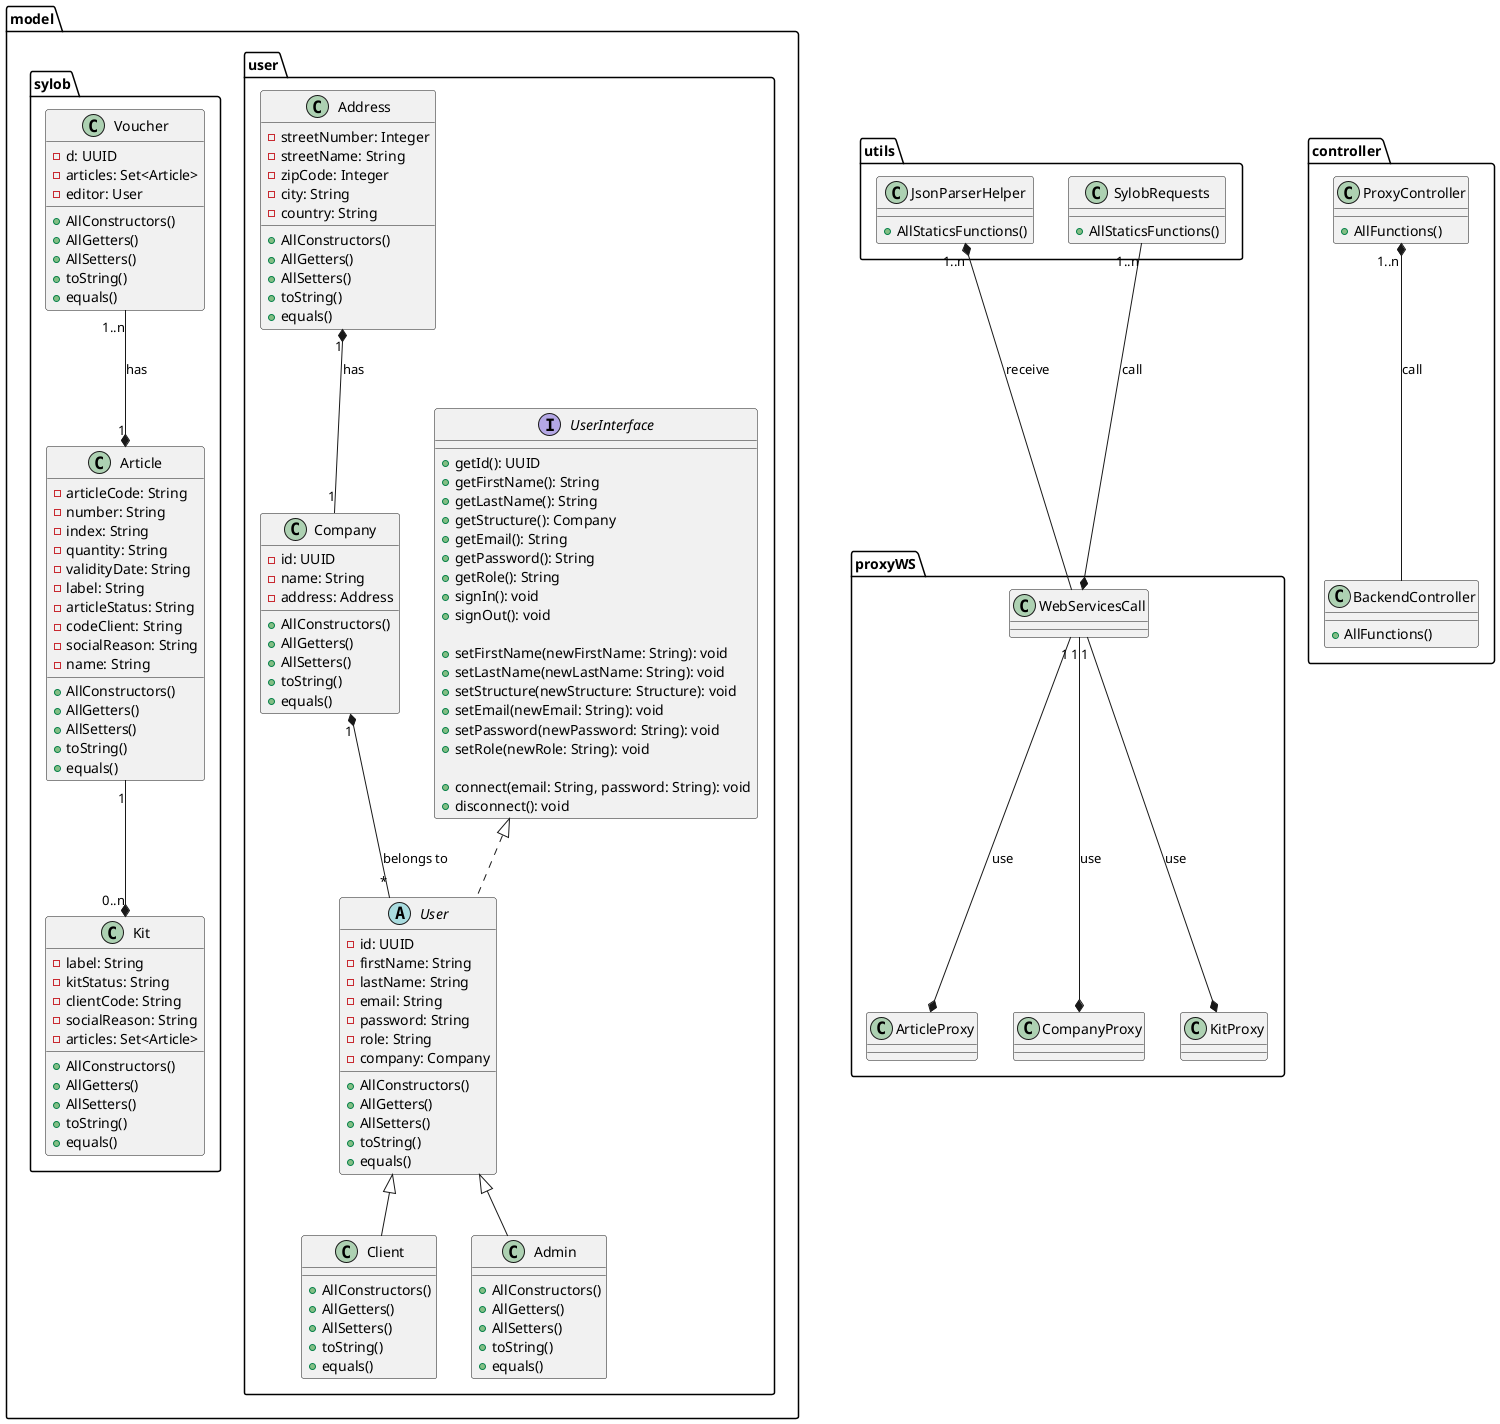 @startuml
package model{

package user{
  interface UserInterface{
            + getId(): UUID
            + getFirstName(): String
            + getLastName(): String
            + getStructure(): Company
            + getEmail(): String
            + getPassword(): String
            + getRole(): String
            + signIn(): void
            + signOut(): void

            + setFirstName(newFirstName: String): void
            + setLastName(newLastName: String): void
            + setStructure(newStructure: Structure): void
            + setEmail(newEmail: String): void
            + setPassword(newPassword: String): void
            + setRole(newRole: String): void

            + connect(email: String, password: String): void
            + disconnect(): void
  }

  abstract class User{
        - id: UUID
        - firstName: String
        - lastName: String
        - email: String
        - password: String
        - role: String
        - company: Company

        + AllConstructors()
        + AllGetters()
        + AllSetters()
        + toString()
        + equals()
  }

    class Client{

        + AllConstructors()
        + AllGetters()
        + AllSetters()
        + toString()
        + equals()
    }

    class Admin{

        + AllConstructors()
        + AllGetters()
        + AllSetters()
        + toString()
        + equals()
    }

    class Company{
          - id: UUID
          - name: String
          - address: Address

         + AllConstructors()
         + AllGetters()
         + AllSetters()
         + toString()
         + equals()
    }

    class Address {
        - streetNumber: Integer
        - streetName: String
        - zipCode: Integer
        - city: String
        - country: String

        + AllConstructors()
        + AllGetters()
        + AllSetters()
        + toString()
        + equals()

    }

    UserInterface <|.. User
    User <|-- Admin
    User <|-- Client
    Company "1" *-- "*" User: belongs to
    Address "1" *-- "1" Company: has
    }

    package sylob {
            class Article {
                          - articleCode: String
                          - number: String
                          - index: String
                          - quantity: String
                          - validityDate: String
                          - label: String
                          - articleStatus: String
                          - codeClient: String
                          - socialReason: String
                          - name: String

                          + AllConstructors()
                          + AllGetters()
                          + AllSetters()
                          + toString()
                          + equals()
            }

            class Kit {

                        - label: String
                        - kitStatus: String
                        - clientCode: String
                        - socialReason: String
                        - articles: Set<Article>

                        + AllConstructors()
                        + AllGetters()
                        + AllSetters()
                        + toString()
                        + equals()

            }

            class Voucher {
                    - d: UUID
                    - articles: Set<Article>
                    - editor: User

                    + AllConstructors()
                    + AllGetters()
                    + AllSetters()
                    + toString()
                    + equals()
            }

            Article "1" --* "0..n" Kit

            Voucher "1..n" --* "1" Article: has
    }

}

package utils {
        class JsonParserHelper {
            + AllStaticsFunctions()
        }

        class SylobRequests {
            + AllStaticsFunctions()
        }
}

package proxyWS {
    class ArticleProxy {
    }
    class CompanyProxy {
    }
    class KitProxy {
    }

    class WebServicesCall {

    }

    WebServicesCall "1" --* ArticleProxy: use
    WebServicesCall "1" --* CompanyProxy: use
    WebServicesCall "1" --* KitProxy: use

    SylobRequests "1..n" --* WebServicesCall: call
    JsonParserHelper "1..n" *-- WebServicesCall: receive
}


package controller {
    class ProxyController {
        + AllFunctions()
    }

    class BackendController {
          + AllFunctions()
    }

    ProxyController "1..n" *-- BackendController: call
}

@enduml

